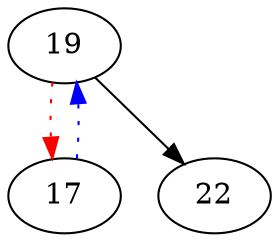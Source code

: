 digraph g{
19 -> 17 [color = red, style=dotted];
17 -> 19 [color = blue, style=dotted];
19 -> 22 ;
}
